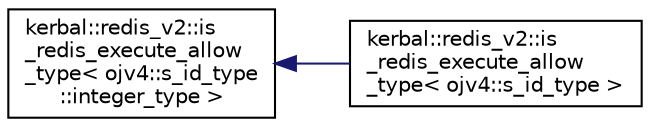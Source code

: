 digraph "类继承关系图"
{
 // LATEX_PDF_SIZE
  edge [fontname="Helvetica",fontsize="10",labelfontname="Helvetica",labelfontsize="10"];
  node [fontname="Helvetica",fontsize="10",shape=record];
  rankdir="LR";
  Node0 [label="kerbal::redis_v2::is\l_redis_execute_allow\l_type\< ojv4::s_id_type\l::integer_type \>",height=0.2,width=0.4,color="black", fillcolor="white", style="filled",URL="$structkerbal_1_1redis__v2_1_1is__redis__execute__allow__type.html",tooltip=" "];
  Node0 -> Node1 [dir="back",color="midnightblue",fontsize="10",style="solid",fontname="Helvetica"];
  Node1 [label="kerbal::redis_v2::is\l_redis_execute_allow\l_type\< ojv4::s_id_type \>",height=0.2,width=0.4,color="black", fillcolor="white", style="filled",URL="$structkerbal_1_1redis__v2_1_1is__redis__execute__allow__type_3_01ojv4_1_1s__id__type_01_4.html",tooltip=" "];
}
